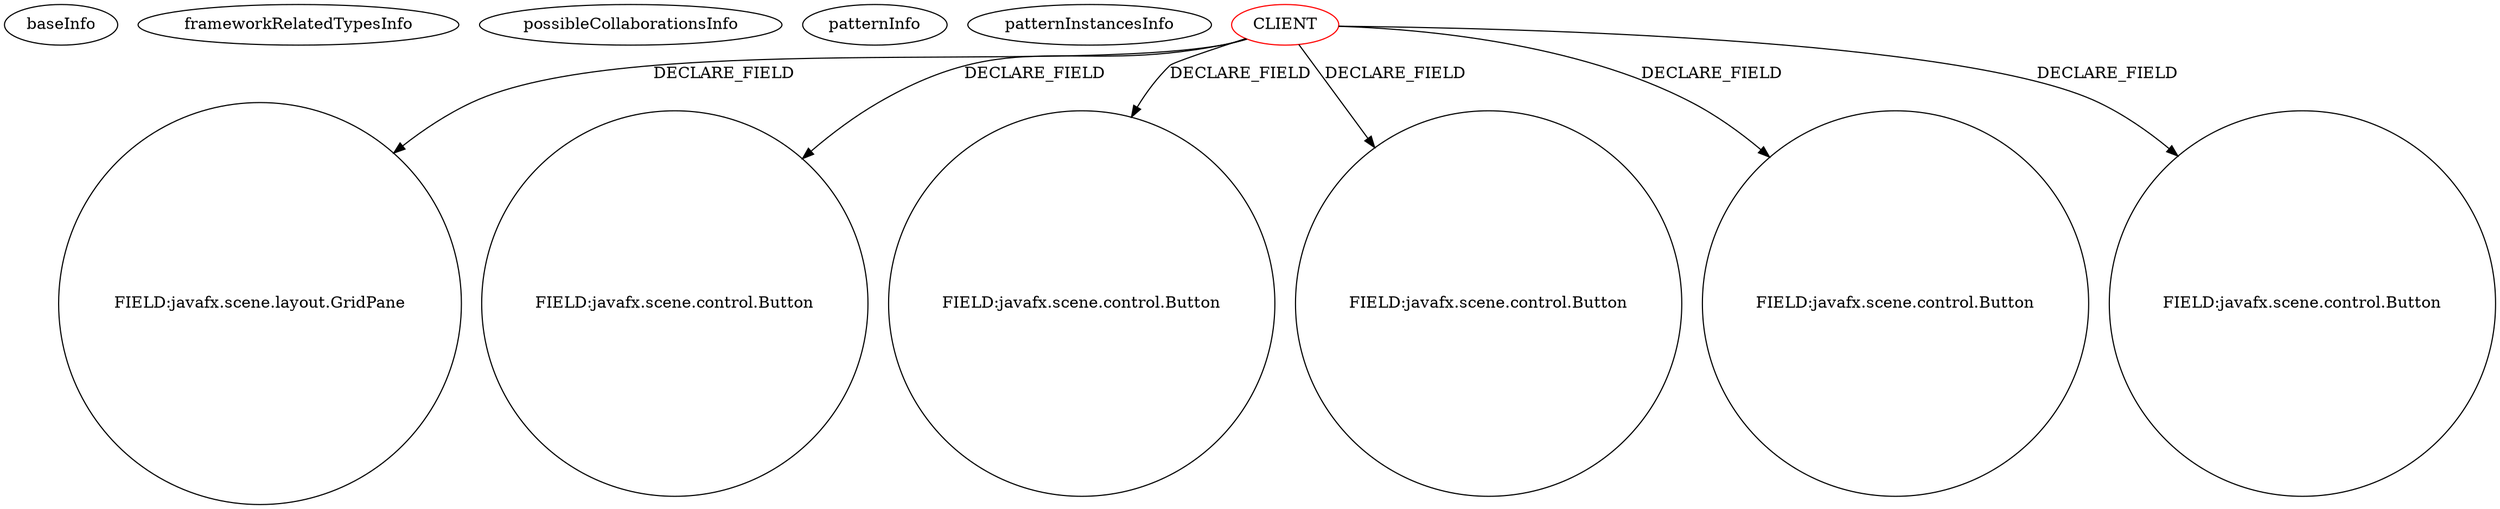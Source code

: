 digraph {
baseInfo[graphId=1490,category="pattern",isAnonymous=false,possibleRelation=false]
frameworkRelatedTypesInfo[]
possibleCollaborationsInfo[]
patternInfo[frequency=2.0,patternRootClient=0]
patternInstancesInfo[0="candybibby-Snake~/candybibby-Snake/Snake-master/src/graphicsJavaFX/Controller.java~Controller~2239",1="weltensturm-milca~/weltensturm-milca/milca-master/src/milca/GUIController.java~GUIController~4745"]
28[label="FIELD:javafx.scene.layout.GridPane",vertexType="FIELD_DECLARATION",isFrameworkType=false,shape=circle]
0[label="CLIENT",vertexType="ROOT_CLIENT_CLASS_DECLARATION",isFrameworkType=false,color=red]
14[label="FIELD:javafx.scene.control.Button",vertexType="FIELD_DECLARATION",isFrameworkType=false,shape=circle]
22[label="FIELD:javafx.scene.control.Button",vertexType="FIELD_DECLARATION",isFrameworkType=false,shape=circle]
80[label="FIELD:javafx.scene.control.Button",vertexType="FIELD_DECLARATION",isFrameworkType=false,shape=circle]
56[label="FIELD:javafx.scene.control.Button",vertexType="FIELD_DECLARATION",isFrameworkType=false,shape=circle]
60[label="FIELD:javafx.scene.control.Button",vertexType="FIELD_DECLARATION",isFrameworkType=false,shape=circle]
0->28[label="DECLARE_FIELD"]
0->14[label="DECLARE_FIELD"]
0->56[label="DECLARE_FIELD"]
0->80[label="DECLARE_FIELD"]
0->22[label="DECLARE_FIELD"]
0->60[label="DECLARE_FIELD"]
}
